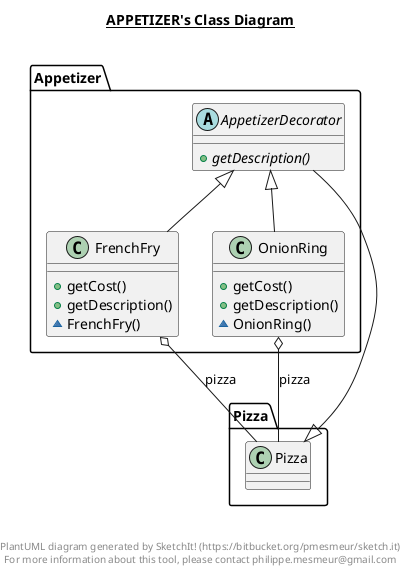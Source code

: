 @startuml

title __APPETIZER's Class Diagram__\n

  namespace Appetizer {
    abstract class Appetizer.AppetizerDecorator {
        {abstract} + getDescription()
    }
  }
  

  namespace Appetizer {
    class Appetizer.FrenchFry {
        + getCost()
        + getDescription()
        ~ FrenchFry()
    }
  }
  

  namespace Appetizer {
    class Appetizer.OnionRing {
        + getCost()
        + getDescription()
        ~ OnionRing()
    }
  }
  

  Appetizer.AppetizerDecorator -up-|> Pizza.Pizza
  Appetizer.FrenchFry -up-|> Appetizer.AppetizerDecorator
  Appetizer.FrenchFry o-- Pizza.Pizza : pizza
  Appetizer.OnionRing -up-|> Appetizer.AppetizerDecorator
  Appetizer.OnionRing o-- Pizza.Pizza : pizza


right footer


PlantUML diagram generated by SketchIt! (https://bitbucket.org/pmesmeur/sketch.it)
For more information about this tool, please contact philippe.mesmeur@gmail.com
endfooter

@enduml
